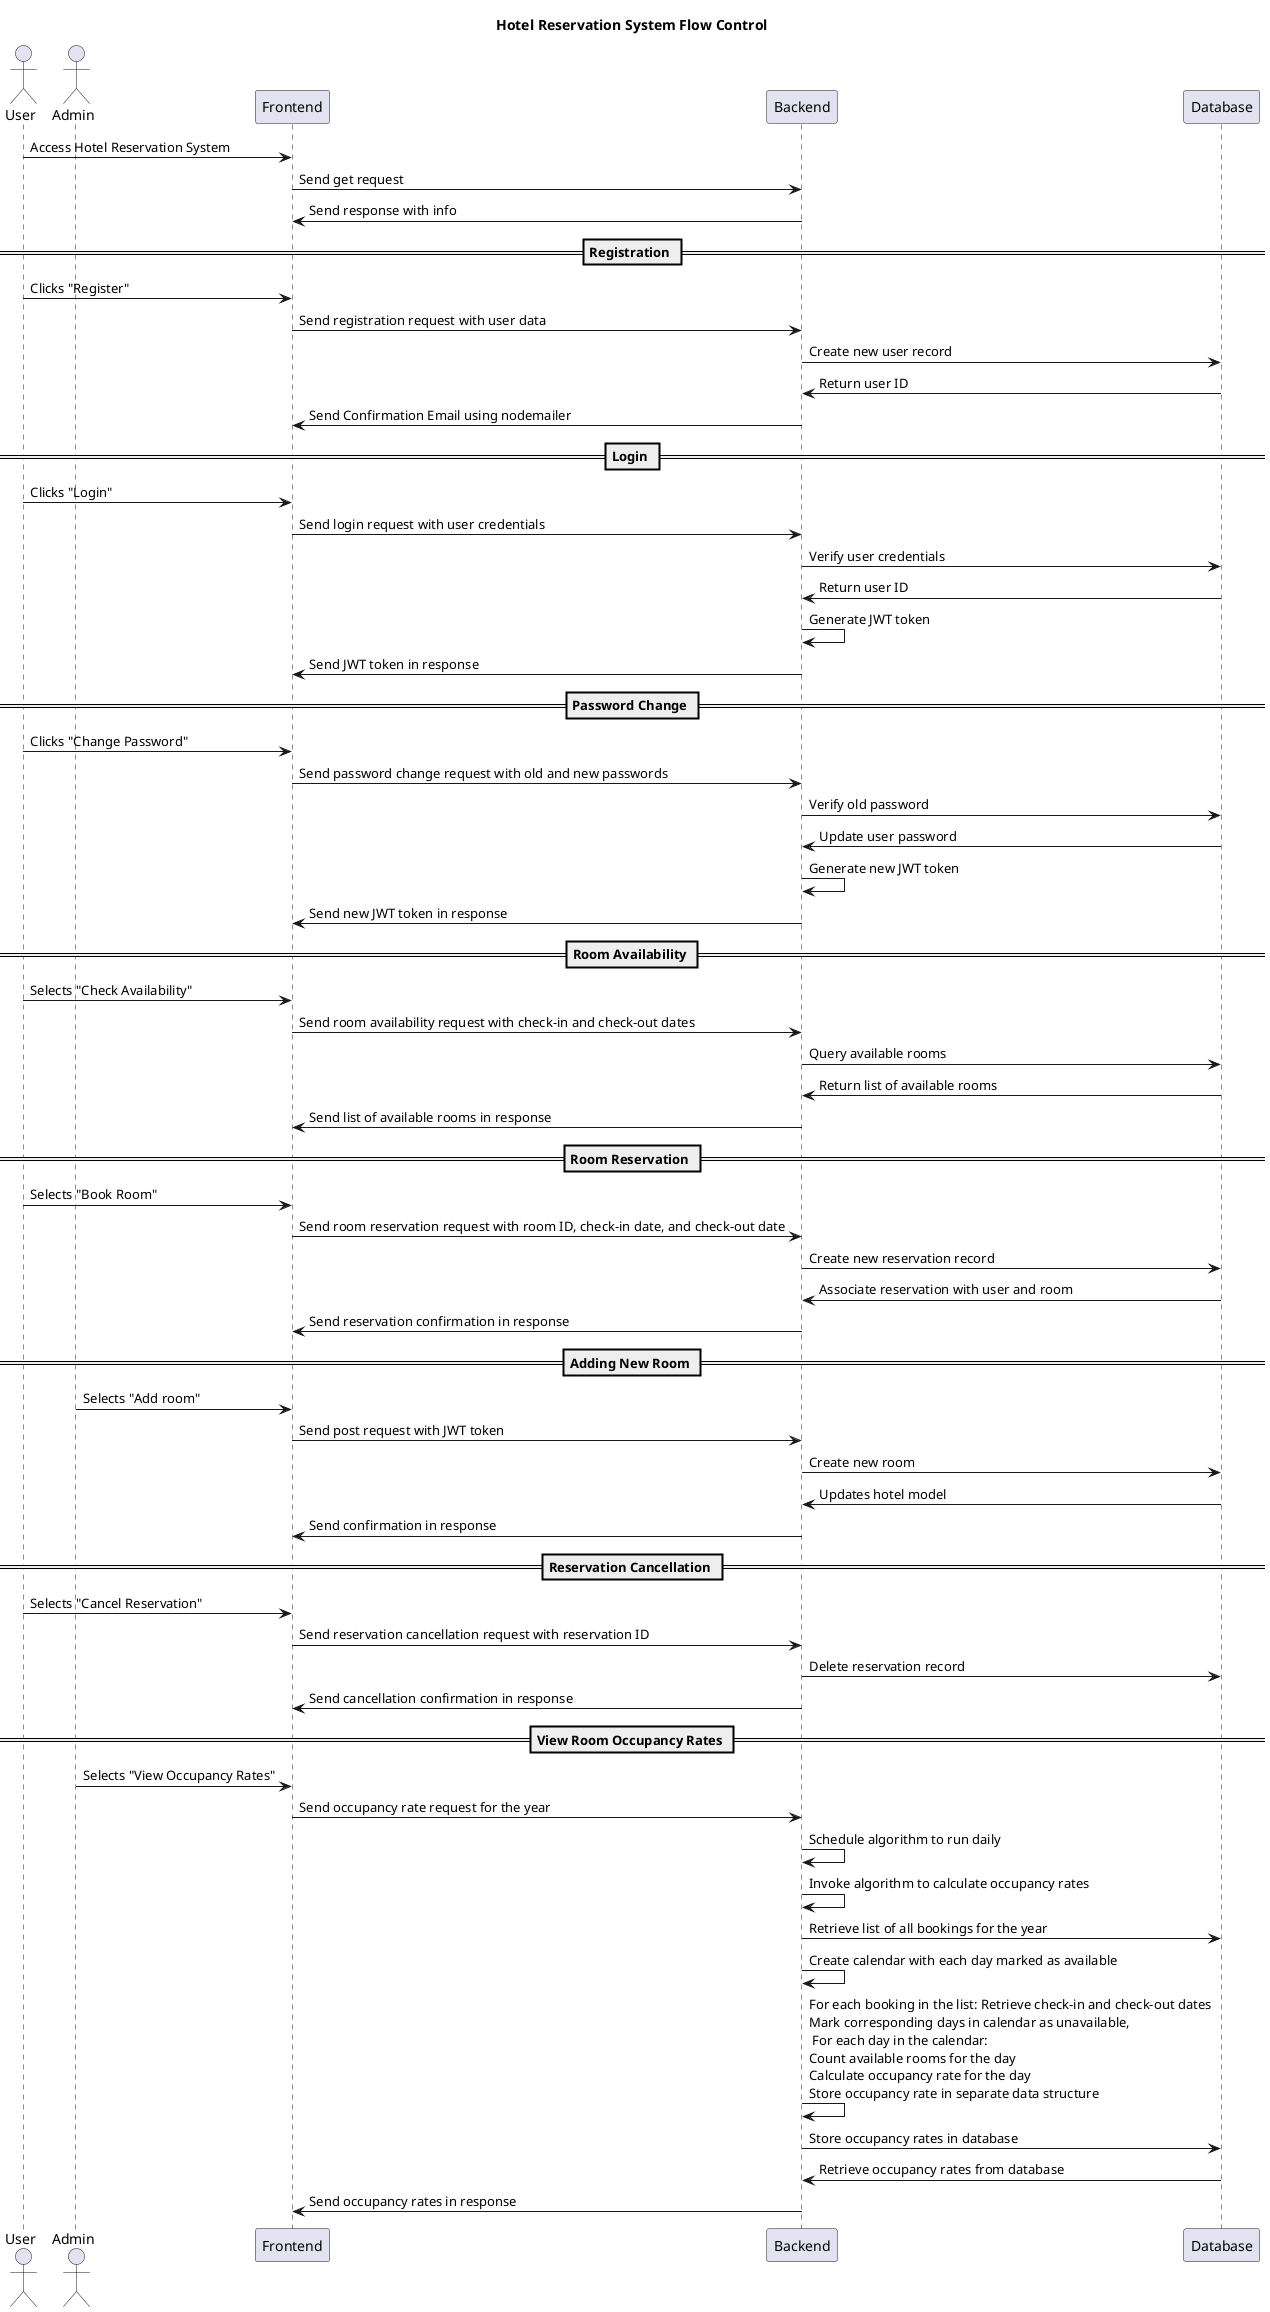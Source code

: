 @startuml
title Hotel Reservation System Flow Control

actor User
actor Admin

User -> Frontend: Access Hotel Reservation System
Frontend -> Backend: Send get request
Backend -> Frontend: Send response with info

== Registration ==

User -> Frontend: Clicks "Register"
Frontend -> Backend: Send registration request with user data
Backend -> Database: Create new user record
Database -> Backend: Return user ID
Backend -> Frontend: Send Confirmation Email using nodemailer

== Login ==

User -> Frontend: Clicks "Login"
Frontend -> Backend: Send login request with user credentials
Backend -> Database: Verify user credentials
Database -> Backend: Return user ID
Backend -> Backend: Generate JWT token
Backend -> Frontend: Send JWT token in response

== Password Change ==

User -> Frontend: Clicks "Change Password"
Frontend -> Backend: Send password change request with old and new passwords
Backend -> Database: Verify old password
Database -> Backend: Update user password
Backend -> Backend: Generate new JWT token
Backend -> Frontend: Send new JWT token in response

== Room Availability ==

User -> Frontend: Selects "Check Availability"
Frontend -> Backend: Send room availability request with check-in and check-out dates
Backend -> Database: Query available rooms
Database -> Backend: Return list of available rooms
Backend -> Frontend: Send list of available rooms in response

== Room Reservation ==

User -> Frontend: Selects "Book Room"
Frontend -> Backend: Send room reservation request with room ID, check-in date, and check-out date
Backend -> Database: Create new reservation record
Database -> Backend: Associate reservation with user and room
Backend -> Frontend: Send reservation confirmation in response

== Adding New Room ==

Admin -> Frontend: Selects "Add room"
Frontend -> Backend: Send post request with JWT token
Backend -> Database: Create new room
Database -> Backend: Updates hotel model
Backend -> Frontend: Send confirmation in response

== Reservation Cancellation ==

User -> Frontend: Selects "Cancel Reservation"
Frontend -> Backend: Send reservation cancellation request with reservation ID
Backend -> Database: Delete reservation record
Backend -> Frontend: Send cancellation confirmation in response

== View Room Occupancy Rates ==

Admin -> Frontend: Selects "View Occupancy Rates"
Frontend -> Backend: Send occupancy rate request for the year
Backend -> Backend: Schedule algorithm to run daily
Backend -> Backend: Invoke algorithm to calculate occupancy rates
Backend -> Database: Retrieve list of all bookings for the year
Backend -> Backend: Create calendar with each day marked as available
Backend -> Backend: For each booking in the list: Retrieve check-in and check-out dates \nMark corresponding days in calendar as unavailable, \n For each day in the calendar:\nCount available rooms for the day\nCalculate occupancy rate for the day\nStore occupancy rate in separate data structure
' Algorithm -> | Mark corresponding days in calendar as unavailable
Backend -> Database: Store occupancy rates in database
Database -> Backend: Retrieve occupancy rates from database
Backend -> Frontend: Send occupancy rates in response

@enduml

